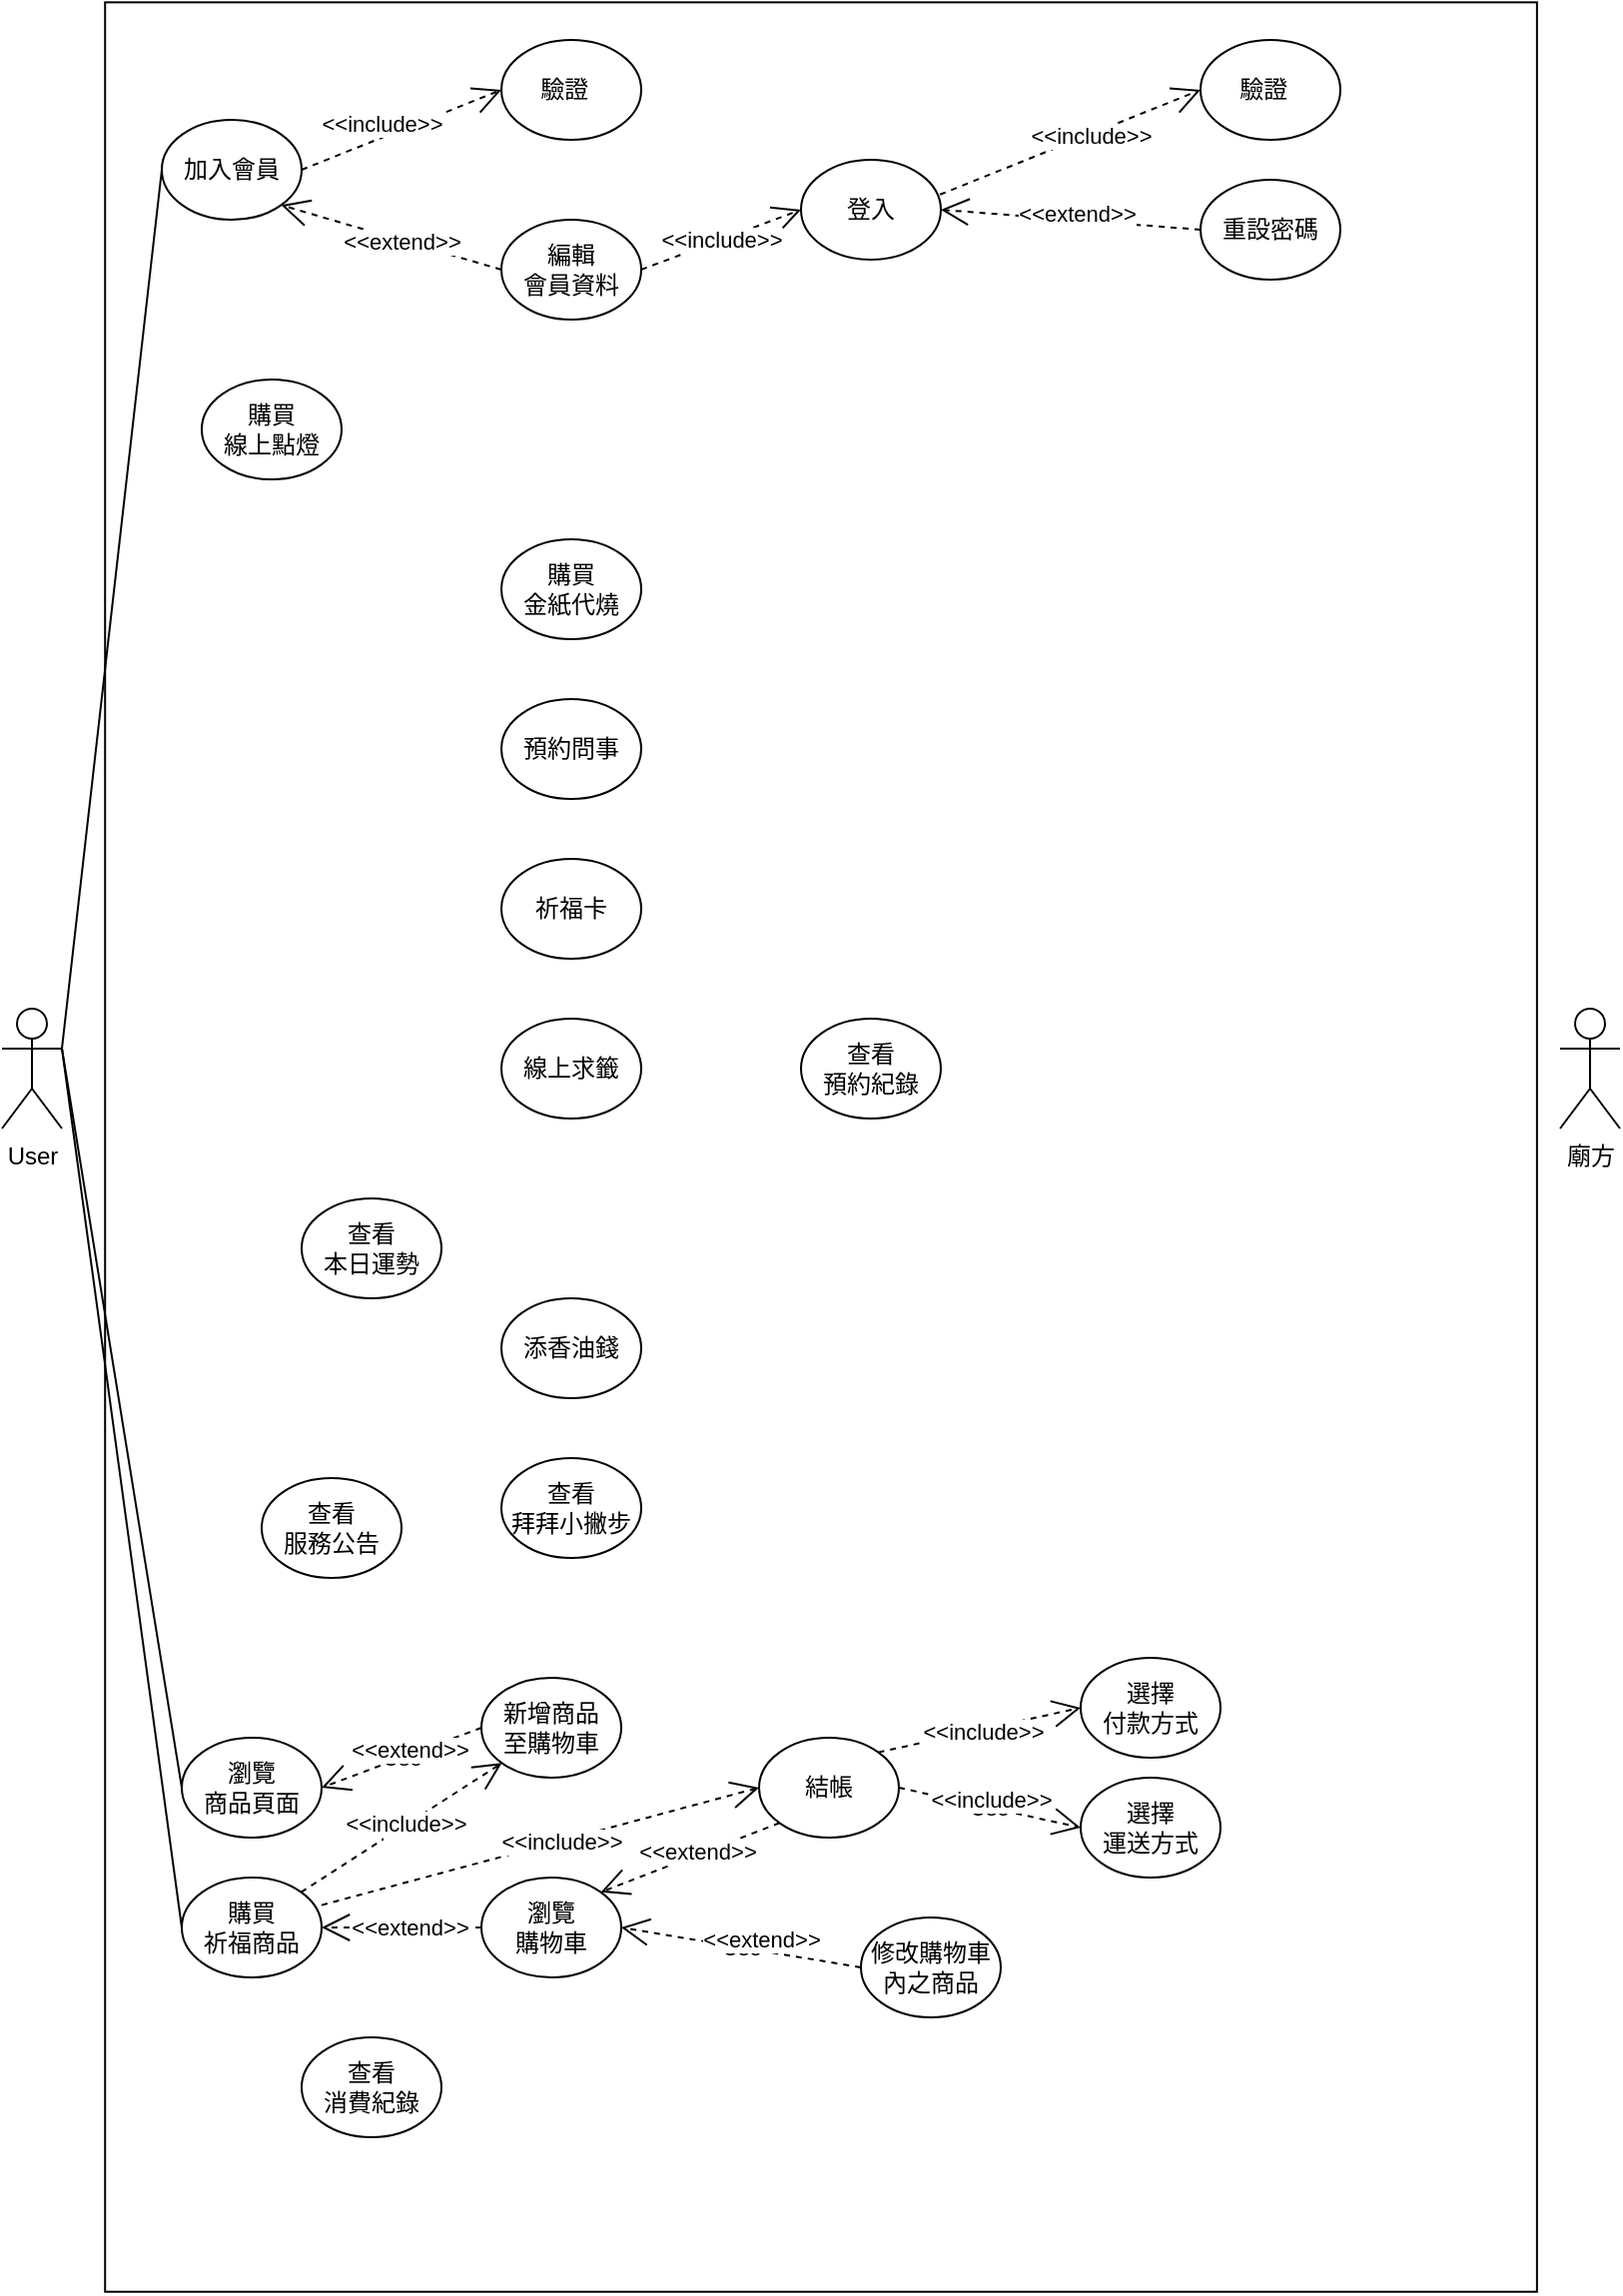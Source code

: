 <mxfile version="21.2.9" type="google">
  <diagram name="第 1 页" id="jpnBqEG-1DklfKEWVjlc">
    <mxGraphModel grid="1" page="1" gridSize="10" guides="1" tooltips="1" connect="1" arrows="1" fold="1" pageScale="1" pageWidth="827" pageHeight="1169" math="0" shadow="0">
      <root>
        <mxCell id="0" />
        <mxCell id="1" parent="0" />
        <mxCell id="uiGg4ZGoT8MDUG_8haZv-1" value="" style="rounded=0;whiteSpace=wrap;html=1;rotation=90;labelBackgroundColor=#f6f6f6;fillColor=none;" vertex="1" parent="1">
          <mxGeometry x="-163.08" y="225.86" width="1146.2" height="716.83" as="geometry" />
        </mxCell>
        <mxCell id="uiGg4ZGoT8MDUG_8haZv-2" value="User" style="shape=umlActor;verticalLabelPosition=bottom;verticalAlign=top;html=1;outlineConnect=0;" vertex="1" parent="1">
          <mxGeometry y="515" width="30" height="60" as="geometry" />
        </mxCell>
        <mxCell id="uiGg4ZGoT8MDUG_8haZv-3" value="廟方" style="shape=umlActor;verticalLabelPosition=bottom;verticalAlign=top;html=1;outlineConnect=0;" vertex="1" parent="1">
          <mxGeometry x="780" y="515" width="30" height="60" as="geometry" />
        </mxCell>
        <mxCell id="uiGg4ZGoT8MDUG_8haZv-6" value="登入" style="ellipse;whiteSpace=wrap;html=1;" vertex="1" parent="1">
          <mxGeometry x="400" y="90" width="70" height="50" as="geometry" />
        </mxCell>
        <mxCell id="uiGg4ZGoT8MDUG_8haZv-7" value="重設密碼" style="ellipse;whiteSpace=wrap;html=1;" vertex="1" parent="1">
          <mxGeometry x="600" y="100" width="70" height="50" as="geometry" />
        </mxCell>
        <mxCell id="uiGg4ZGoT8MDUG_8haZv-8" value="驗證&amp;nbsp;&amp;nbsp;" style="ellipse;whiteSpace=wrap;html=1;" vertex="1" parent="1">
          <mxGeometry x="600" y="30" width="70" height="50" as="geometry" />
        </mxCell>
        <mxCell id="uiGg4ZGoT8MDUG_8haZv-17" value="購買&lt;br&gt;線上點燈" style="ellipse;whiteSpace=wrap;html=1;" vertex="1" parent="1">
          <mxGeometry x="100" y="200" width="70" height="50" as="geometry" />
        </mxCell>
        <mxCell id="uiGg4ZGoT8MDUG_8haZv-22" value="Use" style="endArrow=open;endSize=12;dashed=1;html=1;rounded=0;entryX=1;entryY=0.5;entryDx=0;entryDy=0;exitX=0;exitY=0.5;exitDx=0;exitDy=0;" edge="1" parent="1" source="uiGg4ZGoT8MDUG_8haZv-7" target="uiGg4ZGoT8MDUG_8haZv-6">
          <mxGeometry width="160" relative="1" as="geometry">
            <mxPoint x="524" y="250" as="sourcePoint" />
            <mxPoint x="684" y="250" as="targetPoint" />
          </mxGeometry>
        </mxCell>
        <mxCell id="uiGg4ZGoT8MDUG_8haZv-23" value="&amp;lt;&amp;lt;extend&amp;gt;&amp;gt;" style="edgeLabel;html=1;align=center;verticalAlign=middle;resizable=0;points=[];" connectable="0" vertex="1" parent="uiGg4ZGoT8MDUG_8haZv-22">
          <mxGeometry x="0.147" relative="1" as="geometry">
            <mxPoint x="13" y="-2" as="offset" />
          </mxGeometry>
        </mxCell>
        <mxCell id="uiGg4ZGoT8MDUG_8haZv-24" value="Use" style="endArrow=open;endSize=12;dashed=1;html=1;rounded=0;entryX=0;entryY=0.5;entryDx=0;entryDy=0;exitX=0.994;exitY=0.348;exitDx=0;exitDy=0;exitPerimeter=0;" edge="1" parent="1" source="uiGg4ZGoT8MDUG_8haZv-6" target="uiGg4ZGoT8MDUG_8haZv-8">
          <mxGeometry width="160" relative="1" as="geometry">
            <mxPoint x="500" y="180" as="sourcePoint" />
            <mxPoint x="510" y="185" as="targetPoint" />
          </mxGeometry>
        </mxCell>
        <mxCell id="uiGg4ZGoT8MDUG_8haZv-25" value="&amp;lt;&amp;lt;include&amp;gt;&amp;gt;" style="edgeLabel;html=1;align=center;verticalAlign=middle;resizable=0;points=[];" connectable="0" vertex="1" parent="uiGg4ZGoT8MDUG_8haZv-24">
          <mxGeometry x="0.147" relative="1" as="geometry">
            <mxPoint as="offset" />
          </mxGeometry>
        </mxCell>
        <mxCell id="uiGg4ZGoT8MDUG_8haZv-26" value="購買&lt;br&gt;金紙代燒" style="ellipse;whiteSpace=wrap;html=1;" vertex="1" parent="1">
          <mxGeometry x="250" y="280" width="70" height="50" as="geometry" />
        </mxCell>
        <mxCell id="uiGg4ZGoT8MDUG_8haZv-27" value="預約問事" style="ellipse;whiteSpace=wrap;html=1;" vertex="1" parent="1">
          <mxGeometry x="250" y="360" width="70" height="50" as="geometry" />
        </mxCell>
        <mxCell id="uiGg4ZGoT8MDUG_8haZv-28" value="祈福卡" style="ellipse;whiteSpace=wrap;html=1;" vertex="1" parent="1">
          <mxGeometry x="250" y="440" width="70" height="50" as="geometry" />
        </mxCell>
        <mxCell id="uiGg4ZGoT8MDUG_8haZv-29" value="線上求籤" style="ellipse;whiteSpace=wrap;html=1;" vertex="1" parent="1">
          <mxGeometry x="250" y="520" width="70" height="50" as="geometry" />
        </mxCell>
        <mxCell id="uiGg4ZGoT8MDUG_8haZv-30" value="查看&lt;br&gt;本日運勢" style="ellipse;whiteSpace=wrap;html=1;" vertex="1" parent="1">
          <mxGeometry x="150" y="610" width="70" height="50" as="geometry" />
        </mxCell>
        <mxCell id="uiGg4ZGoT8MDUG_8haZv-31" value="添香油錢" style="ellipse;whiteSpace=wrap;html=1;" vertex="1" parent="1">
          <mxGeometry x="250" y="660" width="70" height="50" as="geometry" />
        </mxCell>
        <mxCell id="uiGg4ZGoT8MDUG_8haZv-32" value="查看&lt;br&gt;拜拜小撇步" style="ellipse;whiteSpace=wrap;html=1;" vertex="1" parent="1">
          <mxGeometry x="250" y="740" width="70" height="50" as="geometry" />
        </mxCell>
        <mxCell id="uiGg4ZGoT8MDUG_8haZv-33" value="查看&lt;br&gt;服務公告" style="ellipse;whiteSpace=wrap;html=1;" vertex="1" parent="1">
          <mxGeometry x="130" y="750" width="70" height="50" as="geometry" />
        </mxCell>
        <mxCell id="uiGg4ZGoT8MDUG_8haZv-38" value="查看&lt;br&gt;預約紀錄" style="ellipse;whiteSpace=wrap;html=1;" vertex="1" parent="1">
          <mxGeometry x="400" y="520" width="70" height="50" as="geometry" />
        </mxCell>
        <mxCell id="uiGg4ZGoT8MDUG_8haZv-39" value="瀏覽&lt;br&gt;商品頁面" style="ellipse;whiteSpace=wrap;html=1;" vertex="1" parent="1">
          <mxGeometry x="90" y="880" width="70" height="50" as="geometry" />
        </mxCell>
        <mxCell id="uiGg4ZGoT8MDUG_8haZv-40" value="瀏覽&lt;br&gt;購物車" style="ellipse;whiteSpace=wrap;html=1;" vertex="1" parent="1">
          <mxGeometry x="240" y="950" width="70" height="50" as="geometry" />
        </mxCell>
        <mxCell id="uiGg4ZGoT8MDUG_8haZv-41" value="查看&lt;br&gt;消費紀錄" style="ellipse;whiteSpace=wrap;html=1;" vertex="1" parent="1">
          <mxGeometry x="150" y="1030" width="70" height="50" as="geometry" />
        </mxCell>
        <mxCell id="tUCx28j8N7yEIdAXHvjz-2" value="修改購物車內之商品" style="ellipse;whiteSpace=wrap;html=1;" vertex="1" parent="1">
          <mxGeometry x="430" y="970" width="70" height="50" as="geometry" />
        </mxCell>
        <mxCell id="tUCx28j8N7yEIdAXHvjz-7" value="Use" style="endArrow=open;endSize=12;dashed=1;html=1;rounded=0;entryX=1;entryY=0.5;entryDx=0;entryDy=0;exitX=0;exitY=0.5;exitDx=0;exitDy=0;" edge="1" parent="1" source="tUCx28j8N7yEIdAXHvjz-2" target="uiGg4ZGoT8MDUG_8haZv-40">
          <mxGeometry width="160" relative="1" as="geometry">
            <mxPoint x="540" y="940" as="sourcePoint" />
            <mxPoint x="430" y="900" as="targetPoint" />
          </mxGeometry>
        </mxCell>
        <mxCell id="tUCx28j8N7yEIdAXHvjz-8" value="&amp;lt;&amp;lt;extend&amp;gt;&amp;gt;" style="edgeLabel;html=1;align=center;verticalAlign=middle;resizable=0;points=[];" connectable="0" vertex="1" parent="tUCx28j8N7yEIdAXHvjz-7">
          <mxGeometry x="0.147" relative="1" as="geometry">
            <mxPoint x="19" y="-3" as="offset" />
          </mxGeometry>
        </mxCell>
        <mxCell id="tUCx28j8N7yEIdAXHvjz-9" value="結帳" style="ellipse;whiteSpace=wrap;html=1;" vertex="1" parent="1">
          <mxGeometry x="379" y="880" width="70" height="50" as="geometry" />
        </mxCell>
        <mxCell id="tUCx28j8N7yEIdAXHvjz-10" value="Use" style="endArrow=open;endSize=12;dashed=1;html=1;rounded=0;entryX=1;entryY=0;entryDx=0;entryDy=0;exitX=0;exitY=1;exitDx=0;exitDy=0;" edge="1" parent="1" source="tUCx28j8N7yEIdAXHvjz-9" target="uiGg4ZGoT8MDUG_8haZv-40">
          <mxGeometry width="160" relative="1" as="geometry">
            <mxPoint x="580" y="975" as="sourcePoint" />
            <mxPoint x="480" y="1035" as="targetPoint" />
          </mxGeometry>
        </mxCell>
        <mxCell id="tUCx28j8N7yEIdAXHvjz-11" value="&amp;lt;&amp;lt;extend&amp;gt;&amp;gt;" style="edgeLabel;html=1;align=center;verticalAlign=middle;resizable=0;points=[];" connectable="0" vertex="1" parent="tUCx28j8N7yEIdAXHvjz-10">
          <mxGeometry x="0.147" relative="1" as="geometry">
            <mxPoint x="10" y="-6" as="offset" />
          </mxGeometry>
        </mxCell>
        <mxCell id="tUCx28j8N7yEIdAXHvjz-12" value="加入會員" style="ellipse;whiteSpace=wrap;html=1;" vertex="1" parent="1">
          <mxGeometry x="80" y="70" width="70" height="50" as="geometry" />
        </mxCell>
        <mxCell id="tUCx28j8N7yEIdAXHvjz-13" value="驗證&amp;nbsp;&amp;nbsp;" style="ellipse;whiteSpace=wrap;html=1;" vertex="1" parent="1">
          <mxGeometry x="250" y="30" width="70" height="50" as="geometry" />
        </mxCell>
        <mxCell id="tUCx28j8N7yEIdAXHvjz-14" value="Use" style="endArrow=open;endSize=12;dashed=1;html=1;rounded=0;entryX=0;entryY=0.5;entryDx=0;entryDy=0;exitX=1;exitY=0.5;exitDx=0;exitDy=0;" edge="1" parent="1" source="tUCx28j8N7yEIdAXHvjz-12" target="tUCx28j8N7yEIdAXHvjz-13">
          <mxGeometry width="160" relative="1" as="geometry">
            <mxPoint x="450" y="167" as="sourcePoint" />
            <mxPoint x="560" y="145" as="targetPoint" />
          </mxGeometry>
        </mxCell>
        <mxCell id="tUCx28j8N7yEIdAXHvjz-15" value="&amp;lt;&amp;lt;include&amp;gt;&amp;gt;" style="edgeLabel;html=1;align=center;verticalAlign=middle;resizable=0;points=[];" connectable="0" vertex="1" parent="tUCx28j8N7yEIdAXHvjz-14">
          <mxGeometry x="0.147" relative="1" as="geometry">
            <mxPoint x="-18" as="offset" />
          </mxGeometry>
        </mxCell>
        <mxCell id="tUCx28j8N7yEIdAXHvjz-16" value="編輯&lt;br&gt;會員資料" style="ellipse;whiteSpace=wrap;html=1;" vertex="1" parent="1">
          <mxGeometry x="250" y="120" width="70" height="50" as="geometry" />
        </mxCell>
        <mxCell id="tUCx28j8N7yEIdAXHvjz-17" value="Use" style="endArrow=open;endSize=12;dashed=1;html=1;rounded=0;entryX=1;entryY=1;entryDx=0;entryDy=0;exitX=0;exitY=0.5;exitDx=0;exitDy=0;" edge="1" parent="1" source="tUCx28j8N7yEIdAXHvjz-16" target="tUCx28j8N7yEIdAXHvjz-12">
          <mxGeometry width="160" relative="1" as="geometry">
            <mxPoint x="384" y="305" as="sourcePoint" />
            <mxPoint x="360" y="230" as="targetPoint" />
          </mxGeometry>
        </mxCell>
        <mxCell id="tUCx28j8N7yEIdAXHvjz-18" value="&amp;lt;&amp;lt;extend&amp;gt;&amp;gt;" style="edgeLabel;html=1;align=center;verticalAlign=middle;resizable=0;points=[];" connectable="0" vertex="1" parent="tUCx28j8N7yEIdAXHvjz-17">
          <mxGeometry x="0.147" relative="1" as="geometry">
            <mxPoint x="13" y="4" as="offset" />
          </mxGeometry>
        </mxCell>
        <mxCell id="tUCx28j8N7yEIdAXHvjz-19" value="Use" style="endArrow=open;endSize=12;dashed=1;html=1;rounded=0;entryX=0;entryY=0.5;entryDx=0;entryDy=0;exitX=1;exitY=0.5;exitDx=0;exitDy=0;" edge="1" parent="1" source="tUCx28j8N7yEIdAXHvjz-16" target="uiGg4ZGoT8MDUG_8haZv-6">
          <mxGeometry width="160" relative="1" as="geometry">
            <mxPoint x="530" y="177" as="sourcePoint" />
            <mxPoint x="620" y="155" as="targetPoint" />
          </mxGeometry>
        </mxCell>
        <mxCell id="tUCx28j8N7yEIdAXHvjz-20" value="&amp;lt;&amp;lt;include&amp;gt;&amp;gt;" style="edgeLabel;html=1;align=center;verticalAlign=middle;resizable=0;points=[];" connectable="0" vertex="1" parent="tUCx28j8N7yEIdAXHvjz-19">
          <mxGeometry x="0.147" relative="1" as="geometry">
            <mxPoint x="-6" y="2" as="offset" />
          </mxGeometry>
        </mxCell>
        <mxCell id="VhYrKXx1slFduN9KbtHe-3" value="" style="endArrow=none;html=1;rounded=0;fontSize=12;startSize=8;endSize=8;curved=1;exitX=1;exitY=0.333;exitDx=0;exitDy=0;exitPerimeter=0;entryX=0;entryY=0.5;entryDx=0;entryDy=0;" edge="1" parent="1" source="uiGg4ZGoT8MDUG_8haZv-2" target="tUCx28j8N7yEIdAXHvjz-12">
          <mxGeometry width="50" height="50" relative="1" as="geometry">
            <mxPoint x="310" y="140" as="sourcePoint" />
            <mxPoint x="360" y="90" as="targetPoint" />
          </mxGeometry>
        </mxCell>
        <mxCell id="VhYrKXx1slFduN9KbtHe-4" value="" style="endArrow=none;html=1;rounded=0;fontSize=12;startSize=8;endSize=8;curved=1;exitX=1;exitY=0.333;exitDx=0;exitDy=0;exitPerimeter=0;entryX=0;entryY=0.5;entryDx=0;entryDy=0;" edge="1" parent="1" source="uiGg4ZGoT8MDUG_8haZv-2" target="uiGg4ZGoT8MDUG_8haZv-39">
          <mxGeometry width="50" height="50" relative="1" as="geometry">
            <mxPoint x="310" y="740" as="sourcePoint" />
            <mxPoint x="360" y="690" as="targetPoint" />
          </mxGeometry>
        </mxCell>
        <mxCell id="VhYrKXx1slFduN9KbtHe-5" value="購買&lt;br&gt;祈福商品" style="ellipse;whiteSpace=wrap;html=1;" vertex="1" parent="1">
          <mxGeometry x="90" y="950" width="70" height="50" as="geometry" />
        </mxCell>
        <mxCell id="VhYrKXx1slFduN9KbtHe-6" value="" style="endArrow=none;html=1;rounded=0;fontSize=12;startSize=8;endSize=8;curved=1;exitX=0;exitY=0.5;exitDx=0;exitDy=0;entryX=1;entryY=0.333;entryDx=0;entryDy=0;entryPerimeter=0;" edge="1" parent="1" source="VhYrKXx1slFduN9KbtHe-5" target="uiGg4ZGoT8MDUG_8haZv-2">
          <mxGeometry width="50" height="50" relative="1" as="geometry">
            <mxPoint x="310" y="940" as="sourcePoint" />
            <mxPoint x="30" y="650" as="targetPoint" />
          </mxGeometry>
        </mxCell>
        <mxCell id="VhYrKXx1slFduN9KbtHe-7" value="Use" style="endArrow=open;endSize=12;dashed=1;html=1;rounded=0;entryX=1;entryY=0.5;entryDx=0;entryDy=0;exitX=0;exitY=0.5;exitDx=0;exitDy=0;" edge="1" parent="1" source="uiGg4ZGoT8MDUG_8haZv-40" target="VhYrKXx1slFduN9KbtHe-5">
          <mxGeometry width="160" relative="1" as="geometry">
            <mxPoint x="540" y="933" as="sourcePoint" />
            <mxPoint x="320" y="907" as="targetPoint" />
          </mxGeometry>
        </mxCell>
        <mxCell id="VhYrKXx1slFduN9KbtHe-8" value="&amp;lt;&amp;lt;extend&amp;gt;&amp;gt;" style="edgeLabel;html=1;align=center;verticalAlign=middle;resizable=0;points=[];" connectable="0" vertex="1" parent="VhYrKXx1slFduN9KbtHe-7">
          <mxGeometry x="0.147" relative="1" as="geometry">
            <mxPoint x="10" as="offset" />
          </mxGeometry>
        </mxCell>
        <mxCell id="VhYrKXx1slFduN9KbtHe-9" value="新增商品&lt;br&gt;至購物車" style="ellipse;whiteSpace=wrap;html=1;" vertex="1" parent="1">
          <mxGeometry x="240" y="850" width="70" height="50" as="geometry" />
        </mxCell>
        <mxCell id="VhYrKXx1slFduN9KbtHe-12" value="Use" style="endArrow=open;endSize=12;dashed=1;html=1;rounded=0;entryX=1;entryY=0.5;entryDx=0;entryDy=0;exitX=0;exitY=0.5;exitDx=0;exitDy=0;" edge="1" parent="1" source="VhYrKXx1slFduN9KbtHe-9" target="uiGg4ZGoT8MDUG_8haZv-39">
          <mxGeometry width="160" relative="1" as="geometry">
            <mxPoint x="260" y="925" as="sourcePoint" />
            <mxPoint x="160" y="967" as="targetPoint" />
          </mxGeometry>
        </mxCell>
        <mxCell id="VhYrKXx1slFduN9KbtHe-13" value="&amp;lt;&amp;lt;extend&amp;gt;&amp;gt;" style="edgeLabel;html=1;align=center;verticalAlign=middle;resizable=0;points=[];" connectable="0" vertex="1" parent="VhYrKXx1slFduN9KbtHe-12">
          <mxGeometry x="0.147" relative="1" as="geometry">
            <mxPoint x="10" y="-6" as="offset" />
          </mxGeometry>
        </mxCell>
        <mxCell id="VhYrKXx1slFduN9KbtHe-14" value="Use" style="endArrow=open;endSize=12;dashed=1;html=1;rounded=0;entryX=0;entryY=1;entryDx=0;entryDy=0;exitX=1;exitY=0;exitDx=0;exitDy=0;" edge="1" parent="1" source="VhYrKXx1slFduN9KbtHe-5" target="VhYrKXx1slFduN9KbtHe-9">
          <mxGeometry width="160" relative="1" as="geometry">
            <mxPoint x="395" y="760" as="sourcePoint" />
            <mxPoint x="475" y="730" as="targetPoint" />
          </mxGeometry>
        </mxCell>
        <mxCell id="VhYrKXx1slFduN9KbtHe-15" value="&amp;lt;&amp;lt;include&amp;gt;&amp;gt;" style="edgeLabel;html=1;align=center;verticalAlign=middle;resizable=0;points=[];" connectable="0" vertex="1" parent="VhYrKXx1slFduN9KbtHe-14">
          <mxGeometry x="0.147" relative="1" as="geometry">
            <mxPoint x="-6" y="2" as="offset" />
          </mxGeometry>
        </mxCell>
        <mxCell id="VhYrKXx1slFduN9KbtHe-16" value="Use" style="endArrow=open;endSize=12;dashed=1;html=1;rounded=0;entryX=0;entryY=0.5;entryDx=0;entryDy=0;exitX=1;exitY=0.276;exitDx=0;exitDy=0;exitPerimeter=0;" edge="1" parent="1" source="VhYrKXx1slFduN9KbtHe-5" target="tUCx28j8N7yEIdAXHvjz-9">
          <mxGeometry width="160" relative="1" as="geometry">
            <mxPoint x="160" y="967" as="sourcePoint" />
            <mxPoint x="260" y="903" as="targetPoint" />
          </mxGeometry>
        </mxCell>
        <mxCell id="VhYrKXx1slFduN9KbtHe-17" value="&amp;lt;&amp;lt;include&amp;gt;&amp;gt;" style="edgeLabel;html=1;align=center;verticalAlign=middle;resizable=0;points=[];" connectable="0" vertex="1" parent="VhYrKXx1slFduN9KbtHe-16">
          <mxGeometry x="0.147" relative="1" as="geometry">
            <mxPoint x="-6" y="2" as="offset" />
          </mxGeometry>
        </mxCell>
        <mxCell id="VhYrKXx1slFduN9KbtHe-18" value="選擇&lt;br&gt;付款方式" style="ellipse;whiteSpace=wrap;html=1;" vertex="1" parent="1">
          <mxGeometry x="540" y="840" width="70" height="50" as="geometry" />
        </mxCell>
        <mxCell id="VhYrKXx1slFduN9KbtHe-19" value="選擇&lt;br&gt;運送方式" style="ellipse;whiteSpace=wrap;html=1;" vertex="1" parent="1">
          <mxGeometry x="540" y="900" width="70" height="50" as="geometry" />
        </mxCell>
        <mxCell id="VhYrKXx1slFduN9KbtHe-20" value="Use" style="endArrow=open;endSize=12;dashed=1;html=1;rounded=0;entryX=0;entryY=0.5;entryDx=0;entryDy=0;exitX=1;exitY=0;exitDx=0;exitDy=0;" edge="1" parent="1" source="tUCx28j8N7yEIdAXHvjz-9" target="VhYrKXx1slFduN9KbtHe-18">
          <mxGeometry width="160" relative="1" as="geometry">
            <mxPoint x="170" y="974" as="sourcePoint" />
            <mxPoint x="389" y="915" as="targetPoint" />
          </mxGeometry>
        </mxCell>
        <mxCell id="VhYrKXx1slFduN9KbtHe-21" value="&amp;lt;&amp;lt;include&amp;gt;&amp;gt;" style="edgeLabel;html=1;align=center;verticalAlign=middle;resizable=0;points=[];" connectable="0" vertex="1" parent="VhYrKXx1slFduN9KbtHe-20">
          <mxGeometry x="0.147" relative="1" as="geometry">
            <mxPoint x="-6" y="2" as="offset" />
          </mxGeometry>
        </mxCell>
        <mxCell id="VhYrKXx1slFduN9KbtHe-22" value="Use" style="endArrow=open;endSize=12;dashed=1;html=1;rounded=0;entryX=0;entryY=0.5;entryDx=0;entryDy=0;exitX=1;exitY=0.5;exitDx=0;exitDy=0;" edge="1" parent="1" source="tUCx28j8N7yEIdAXHvjz-9" target="VhYrKXx1slFduN9KbtHe-19">
          <mxGeometry width="160" relative="1" as="geometry">
            <mxPoint x="449" y="897" as="sourcePoint" />
            <mxPoint x="560" y="895" as="targetPoint" />
          </mxGeometry>
        </mxCell>
        <mxCell id="VhYrKXx1slFduN9KbtHe-23" value="&amp;lt;&amp;lt;include&amp;gt;&amp;gt;" style="edgeLabel;html=1;align=center;verticalAlign=middle;resizable=0;points=[];" connectable="0" vertex="1" parent="VhYrKXx1slFduN9KbtHe-22">
          <mxGeometry x="0.147" relative="1" as="geometry">
            <mxPoint x="-7" y="-6" as="offset" />
          </mxGeometry>
        </mxCell>
      </root>
    </mxGraphModel>
  </diagram>
</mxfile>
